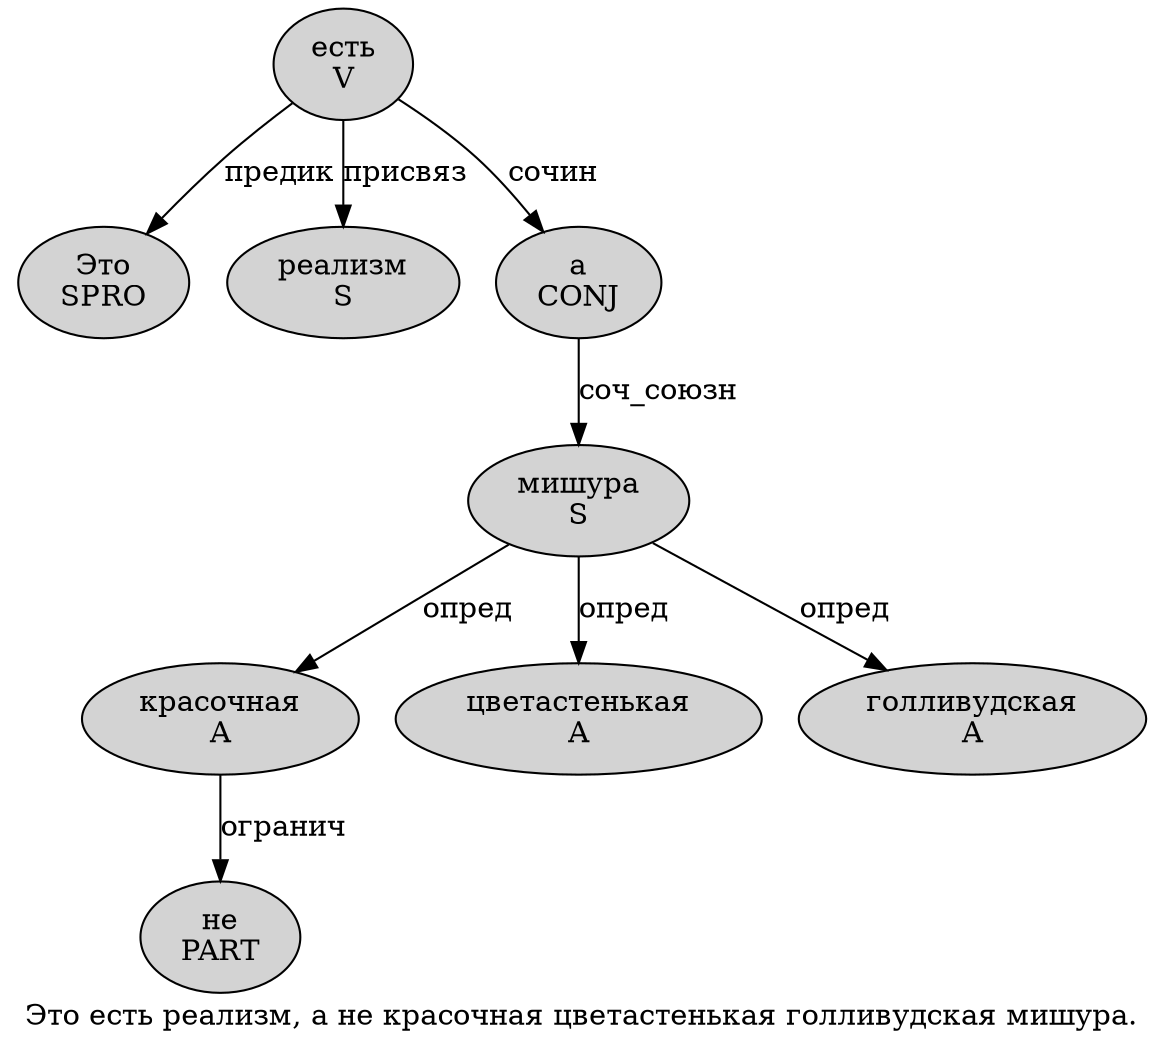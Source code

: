 digraph SENTENCE_883 {
	graph [label="Это есть реализм, а не красочная цветастенькая голливудская мишура."]
	node [style=filled]
		0 [label="Это
SPRO" color="" fillcolor=lightgray penwidth=1 shape=ellipse]
		1 [label="есть
V" color="" fillcolor=lightgray penwidth=1 shape=ellipse]
		2 [label="реализм
S" color="" fillcolor=lightgray penwidth=1 shape=ellipse]
		4 [label="а
CONJ" color="" fillcolor=lightgray penwidth=1 shape=ellipse]
		5 [label="не
PART" color="" fillcolor=lightgray penwidth=1 shape=ellipse]
		6 [label="красочная
A" color="" fillcolor=lightgray penwidth=1 shape=ellipse]
		7 [label="цветастенькая
A" color="" fillcolor=lightgray penwidth=1 shape=ellipse]
		8 [label="голливудская
A" color="" fillcolor=lightgray penwidth=1 shape=ellipse]
		9 [label="мишура
S" color="" fillcolor=lightgray penwidth=1 shape=ellipse]
			6 -> 5 [label="огранич"]
			1 -> 0 [label="предик"]
			1 -> 2 [label="присвяз"]
			1 -> 4 [label="сочин"]
			9 -> 6 [label="опред"]
			9 -> 7 [label="опред"]
			9 -> 8 [label="опред"]
			4 -> 9 [label="соч_союзн"]
}